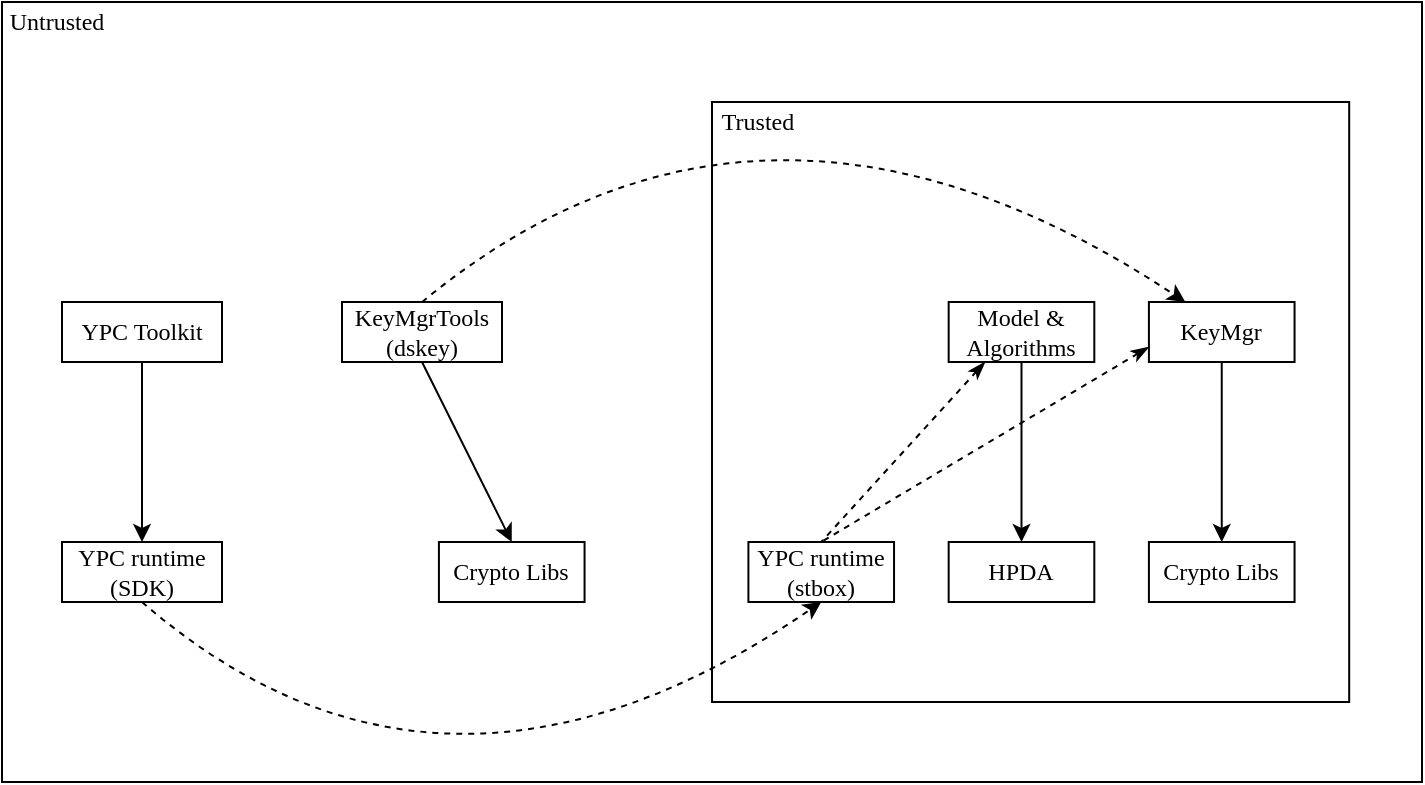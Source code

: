 <mxfile version="22.1.16" type="device">
  <diagram name="第 1 页" id="g9Po3WrtdbBMTvvizMly">
    <mxGraphModel dx="1185" dy="683" grid="1" gridSize="10" guides="1" tooltips="1" connect="1" arrows="1" fold="1" page="1" pageScale="1" pageWidth="827" pageHeight="1169" math="0" shadow="0">
      <root>
        <mxCell id="0" />
        <mxCell id="1" parent="0" />
        <mxCell id="Ie_DtONxVz18idNpnxOm-11" value="" style="group;fontFamily=Times New Roman;" parent="1" vertex="1" connectable="0">
          <mxGeometry x="59" y="260" width="710" height="390" as="geometry" />
        </mxCell>
        <mxCell id="Ie_DtONxVz18idNpnxOm-1" value="" style="rounded=0;whiteSpace=wrap;html=1;fillColor=none;fontFamily=Times New Roman;" parent="Ie_DtONxVz18idNpnxOm-11" vertex="1">
          <mxGeometry width="710" height="390" as="geometry" />
        </mxCell>
        <mxCell id="Ie_DtONxVz18idNpnxOm-10" value="" style="group;fontFamily=Times New Roman;" parent="Ie_DtONxVz18idNpnxOm-11" vertex="1" connectable="0">
          <mxGeometry x="364.103" y="50" width="309.487" height="300" as="geometry" />
        </mxCell>
        <mxCell id="Ie_DtONxVz18idNpnxOm-2" value="" style="rounded=0;whiteSpace=wrap;html=1;fillColor=none;fontFamily=Times New Roman;" parent="Ie_DtONxVz18idNpnxOm-10" vertex="1">
          <mxGeometry x="-9.103" width="318.59" height="300" as="geometry" />
        </mxCell>
        <mxCell id="Ie_DtONxVz18idNpnxOm-9" value="Trusted" style="text;html=1;strokeColor=none;fillColor=none;align=center;verticalAlign=middle;whiteSpace=wrap;rounded=0;fontFamily=Times New Roman;" parent="Ie_DtONxVz18idNpnxOm-10" vertex="1">
          <mxGeometry x="-9.1" width="45.51" height="20" as="geometry" />
        </mxCell>
        <mxCell id="Ie_DtONxVz18idNpnxOm-12" value="Crypto Libs" style="rounded=0;whiteSpace=wrap;html=1;fillColor=none;fontFamily=Times New Roman;" parent="Ie_DtONxVz18idNpnxOm-10" vertex="1">
          <mxGeometry x="209.359" y="220" width="72.821" height="30" as="geometry" />
        </mxCell>
        <mxCell id="Ie_DtONxVz18idNpnxOm-13" value="KeyMgr" style="rounded=0;whiteSpace=wrap;html=1;fillColor=none;fontFamily=Times New Roman;" parent="Ie_DtONxVz18idNpnxOm-10" vertex="1">
          <mxGeometry x="209.359" y="100" width="72.821" height="30" as="geometry" />
        </mxCell>
        <mxCell id="Ie_DtONxVz18idNpnxOm-19" value="Model &amp;amp; Algorithms" style="rounded=0;whiteSpace=wrap;html=1;fillColor=none;fontFamily=Times New Roman;" parent="Ie_DtONxVz18idNpnxOm-10" vertex="1">
          <mxGeometry x="109.231" y="100" width="72.821" height="30" as="geometry" />
        </mxCell>
        <mxCell id="Ie_DtONxVz18idNpnxOm-26" value="HPDA" style="rounded=0;whiteSpace=wrap;html=1;fillColor=none;fontFamily=Times New Roman;" parent="Ie_DtONxVz18idNpnxOm-10" vertex="1">
          <mxGeometry x="109.231" y="220" width="72.821" height="30" as="geometry" />
        </mxCell>
        <mxCell id="Ie_DtONxVz18idNpnxOm-27" value="YPC runtime (stbox)" style="rounded=0;whiteSpace=wrap;html=1;fillColor=none;fontFamily=Times New Roman;" parent="Ie_DtONxVz18idNpnxOm-10" vertex="1">
          <mxGeometry x="9.103" y="220" width="72.821" height="30" as="geometry" />
        </mxCell>
        <mxCell id="jW3hcSv9f98j4fb-WCUA-1" value="" style="endArrow=classic;html=1;rounded=0;exitX=0.5;exitY=1;exitDx=0;exitDy=0;entryX=0.5;entryY=0;entryDx=0;entryDy=0;" edge="1" parent="Ie_DtONxVz18idNpnxOm-10" source="Ie_DtONxVz18idNpnxOm-13" target="Ie_DtONxVz18idNpnxOm-12">
          <mxGeometry width="50" height="50" relative="1" as="geometry">
            <mxPoint x="409.615" y="10" as="sourcePoint" />
            <mxPoint x="455.128" y="-40" as="targetPoint" />
          </mxGeometry>
        </mxCell>
        <mxCell id="jW3hcSv9f98j4fb-WCUA-2" value="" style="endArrow=classic;html=1;rounded=0;exitX=0.5;exitY=1;exitDx=0;exitDy=0;entryX=0.5;entryY=0;entryDx=0;entryDy=0;" edge="1" parent="Ie_DtONxVz18idNpnxOm-10" source="Ie_DtONxVz18idNpnxOm-19" target="Ie_DtONxVz18idNpnxOm-26">
          <mxGeometry width="50" height="50" relative="1" as="geometry">
            <mxPoint x="145.377" y="130" as="sourcePoint" />
            <mxPoint x="145.377" y="220" as="targetPoint" />
          </mxGeometry>
        </mxCell>
        <mxCell id="jW3hcSv9f98j4fb-WCUA-8" value="" style="endArrow=none;dashed=1;html=1;rounded=0;startArrow=classicThin;startFill=1;entryX=0.5;entryY=0;entryDx=0;entryDy=0;exitX=0.25;exitY=1;exitDx=0;exitDy=0;" edge="1" parent="Ie_DtONxVz18idNpnxOm-10" source="Ie_DtONxVz18idNpnxOm-19" target="Ie_DtONxVz18idNpnxOm-27">
          <mxGeometry width="50" height="50" relative="1" as="geometry">
            <mxPoint x="-9.103" y="-70" as="sourcePoint" />
            <mxPoint x="109.231" y="-150" as="targetPoint" />
          </mxGeometry>
        </mxCell>
        <mxCell id="jW3hcSv9f98j4fb-WCUA-9" value="" style="endArrow=none;dashed=1;html=1;rounded=0;startArrow=classicThin;startFill=1;entryX=0.5;entryY=0;entryDx=0;entryDy=0;exitX=0;exitY=0.75;exitDx=0;exitDy=0;" edge="1" parent="Ie_DtONxVz18idNpnxOm-10" source="Ie_DtONxVz18idNpnxOm-13" target="Ie_DtONxVz18idNpnxOm-27">
          <mxGeometry width="50" height="50" relative="1" as="geometry">
            <mxPoint x="-109.231" y="-70" as="sourcePoint" />
            <mxPoint x="9.103" y="-150" as="targetPoint" />
          </mxGeometry>
        </mxCell>
        <mxCell id="Ie_DtONxVz18idNpnxOm-7" value="Untrusted" style="text;html=1;strokeColor=none;fillColor=none;align=center;verticalAlign=middle;whiteSpace=wrap;rounded=0;fontFamily=Times New Roman;" parent="Ie_DtONxVz18idNpnxOm-11" vertex="1">
          <mxGeometry width="54.62" height="20" as="geometry" />
        </mxCell>
        <mxCell id="Ie_DtONxVz18idNpnxOm-5" value="Crypto Libs" style="rounded=0;whiteSpace=wrap;html=1;fillColor=none;fontFamily=Times New Roman;" parent="Ie_DtONxVz18idNpnxOm-11" vertex="1">
          <mxGeometry x="218.462" y="270" width="72.821" height="30" as="geometry" />
        </mxCell>
        <mxCell id="jW3hcSv9f98j4fb-WCUA-6" value="" style="endArrow=classic;html=1;rounded=0;exitX=0.5;exitY=1;exitDx=0;exitDy=0;" edge="1" parent="Ie_DtONxVz18idNpnxOm-11" source="Ie_DtONxVz18idNpnxOm-6">
          <mxGeometry width="50" height="50" relative="1" as="geometry">
            <mxPoint x="254.608" y="180" as="sourcePoint" />
            <mxPoint x="254.872" y="270" as="targetPoint" />
          </mxGeometry>
        </mxCell>
        <mxCell id="Ie_DtONxVz18idNpnxOm-3" value="YPC Toolkit" style="rounded=0;whiteSpace=wrap;html=1;fillColor=none;fontFamily=Times New Roman;" parent="1" vertex="1">
          <mxGeometry x="89" y="410" width="80" height="30" as="geometry" />
        </mxCell>
        <mxCell id="Ie_DtONxVz18idNpnxOm-4" value="YPC runtime (SDK)" style="rounded=0;whiteSpace=wrap;html=1;fillColor=none;fontFamily=Times New Roman;" parent="1" vertex="1">
          <mxGeometry x="89" y="530" width="80" height="30" as="geometry" />
        </mxCell>
        <mxCell id="Ie_DtONxVz18idNpnxOm-6" value="KeyMgrTools&lt;br&gt;(dskey)" style="rounded=0;whiteSpace=wrap;html=1;fillColor=none;fontFamily=Times New Roman;" parent="1" vertex="1">
          <mxGeometry x="229" y="410" width="80" height="30" as="geometry" />
        </mxCell>
        <mxCell id="jW3hcSv9f98j4fb-WCUA-4" value="" style="endArrow=classic;html=1;rounded=0;exitX=0.5;exitY=1;exitDx=0;exitDy=0;entryX=0.5;entryY=0;entryDx=0;entryDy=0;" edge="1" parent="1" source="Ie_DtONxVz18idNpnxOm-3" target="Ie_DtONxVz18idNpnxOm-4">
          <mxGeometry width="50" height="50" relative="1" as="geometry">
            <mxPoint x="119" y="440" as="sourcePoint" />
            <mxPoint x="119" y="530" as="targetPoint" />
          </mxGeometry>
        </mxCell>
        <mxCell id="jW3hcSv9f98j4fb-WCUA-10" value="" style="curved=1;endArrow=classic;html=1;rounded=0;entryX=0.5;entryY=1;entryDx=0;entryDy=0;exitX=0.5;exitY=1;exitDx=0;exitDy=0;dashed=1;" edge="1" parent="1" source="Ie_DtONxVz18idNpnxOm-4" target="Ie_DtONxVz18idNpnxOm-27">
          <mxGeometry width="50" height="50" relative="1" as="geometry">
            <mxPoint x="419" y="740" as="sourcePoint" />
            <mxPoint x="469" y="690" as="targetPoint" />
            <Array as="points">
              <mxPoint x="279" y="690" />
            </Array>
          </mxGeometry>
        </mxCell>
        <mxCell id="jW3hcSv9f98j4fb-WCUA-11" value="" style="curved=1;endArrow=classic;html=1;rounded=0;entryX=0.25;entryY=0;entryDx=0;entryDy=0;exitX=0.5;exitY=0;exitDx=0;exitDy=0;dashed=1;" edge="1" parent="1" source="Ie_DtONxVz18idNpnxOm-6" target="Ie_DtONxVz18idNpnxOm-13">
          <mxGeometry width="50" height="50" relative="1" as="geometry">
            <mxPoint x="323" y="360" as="sourcePoint" />
            <mxPoint x="373" y="310" as="targetPoint" />
            <Array as="points">
              <mxPoint x="439" y="270" />
            </Array>
          </mxGeometry>
        </mxCell>
      </root>
    </mxGraphModel>
  </diagram>
</mxfile>
